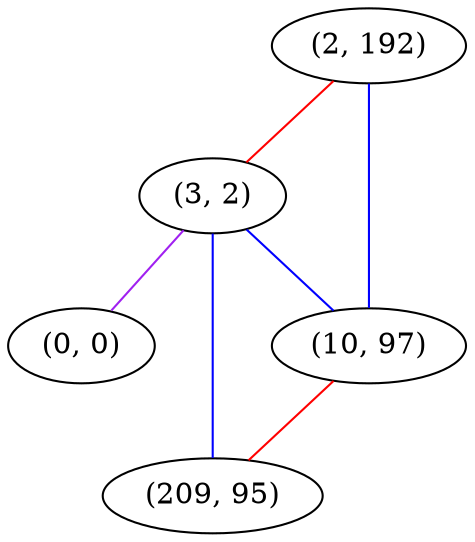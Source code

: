 graph "" {
"(2, 192)";
"(3, 2)";
"(0, 0)";
"(10, 97)";
"(209, 95)";
"(2, 192)" -- "(3, 2)"  [color=red, key=0, weight=1];
"(2, 192)" -- "(10, 97)"  [color=blue, key=0, weight=3];
"(3, 2)" -- "(0, 0)"  [color=purple, key=0, weight=4];
"(3, 2)" -- "(10, 97)"  [color=blue, key=0, weight=3];
"(3, 2)" -- "(209, 95)"  [color=blue, key=0, weight=3];
"(10, 97)" -- "(209, 95)"  [color=red, key=0, weight=1];
}
